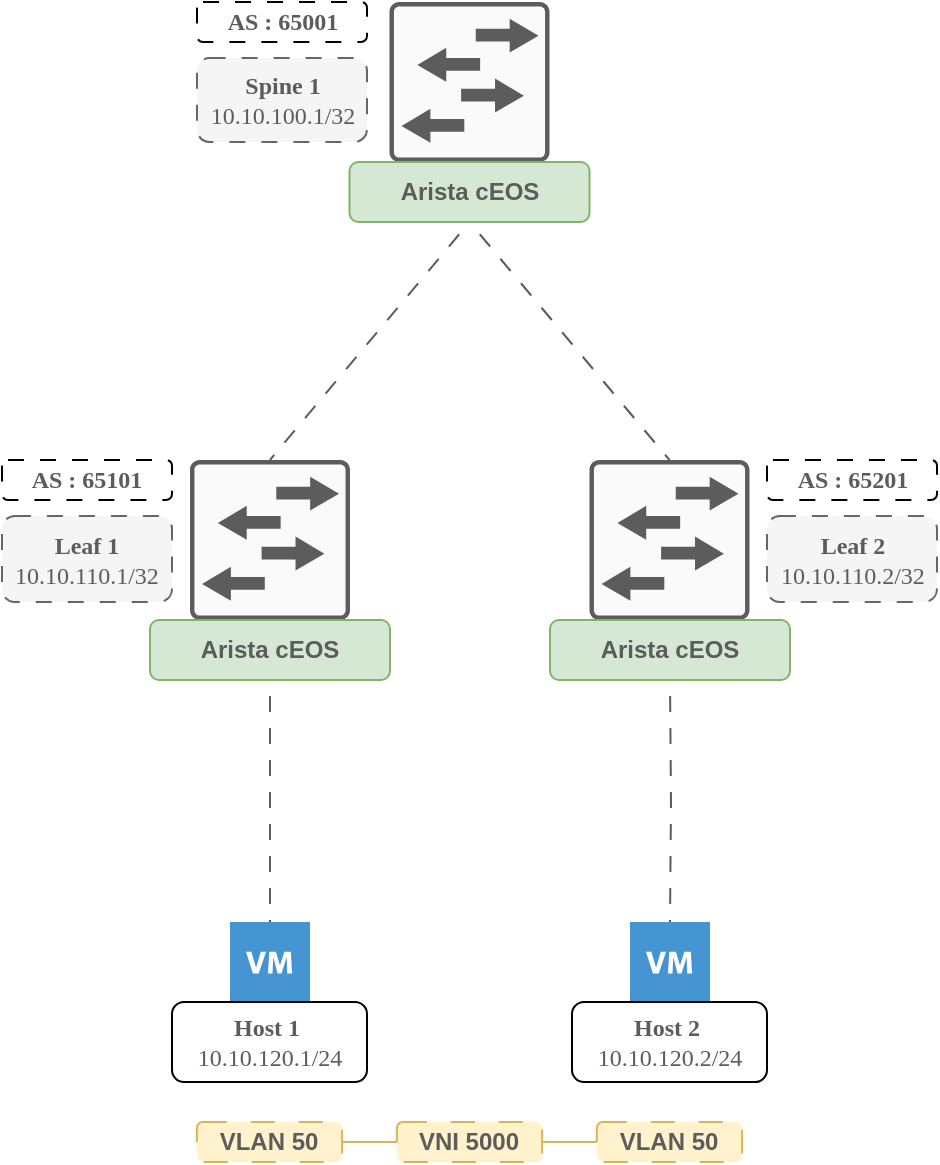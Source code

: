 <mxfile version="22.1.21" type="device">
  <diagram name="Page-1" id="O6sBWOfz2bUCuo58S4gg">
    <mxGraphModel dx="1182" dy="486" grid="1" gridSize="10" guides="1" tooltips="1" connect="1" arrows="1" fold="1" page="1" pageScale="1" pageWidth="1169" pageHeight="827" math="0" shadow="0">
      <root>
        <mxCell id="0" />
        <mxCell id="1" parent="0" />
        <mxCell id="aTlmoTqcXMnjitFqs7Kw-1" value="" style="sketch=0;points=[[0.015,0.015,0],[0.985,0.015,0],[0.985,0.985,0],[0.015,0.985,0],[0.25,0,0],[0.5,0,0],[0.75,0,0],[1,0.25,0],[1,0.5,0],[1,0.75,0],[0.75,1,0],[0.5,1,0],[0.25,1,0],[0,0.75,0],[0,0.5,0],[0,0.25,0]];verticalLabelPosition=bottom;html=1;verticalAlign=top;aspect=fixed;align=center;pointerEvents=1;shape=mxgraph.cisco19.rect;prIcon=l2_switch;fillColor=#FAFAFA;strokeColor=#5c5c5c;" parent="1" vertex="1">
          <mxGeometry x="561.75" y="80" width="80" height="80" as="geometry" />
        </mxCell>
        <mxCell id="aTlmoTqcXMnjitFqs7Kw-6" value="" style="sketch=0;points=[[0.015,0.015,0],[0.985,0.015,0],[0.985,0.985,0],[0.015,0.985,0],[0.25,0,0],[0.5,0,0],[0.75,0,0],[1,0.25,0],[1,0.5,0],[1,0.75,0],[0.75,1,0],[0.5,1,0],[0.25,1,0],[0,0.75,0],[0,0.5,0],[0,0.25,0]];verticalLabelPosition=bottom;html=1;verticalAlign=top;aspect=fixed;align=center;pointerEvents=1;shape=mxgraph.cisco19.rect;prIcon=l2_switch;fillColor=#FAFAFA;strokeColor=#5c5c5c;" parent="1" vertex="1">
          <mxGeometry x="661.75" y="309" width="80" height="80" as="geometry" />
        </mxCell>
        <mxCell id="aTlmoTqcXMnjitFqs7Kw-7" value="" style="sketch=0;points=[[0.015,0.015,0],[0.985,0.015,0],[0.985,0.985,0],[0.015,0.985,0],[0.25,0,0],[0.5,0,0],[0.75,0,0],[1,0.25,0],[1,0.5,0],[1,0.75,0],[0.75,1,0],[0.5,1,0],[0.25,1,0],[0,0.75,0],[0,0.5,0],[0,0.25,0]];verticalLabelPosition=bottom;html=1;verticalAlign=top;aspect=fixed;align=center;pointerEvents=1;shape=mxgraph.cisco19.rect;prIcon=l2_switch;fillColor=#FAFAFA;strokeColor=#5c5c5c;" parent="1" vertex="1">
          <mxGeometry x="462" y="309" width="80" height="80" as="geometry" />
        </mxCell>
        <mxCell id="aTlmoTqcXMnjitFqs7Kw-42" style="edgeStyle=orthogonalEdgeStyle;rounded=0;orthogonalLoop=1;jettySize=auto;html=1;exitX=0.5;exitY=1;exitDx=0;exitDy=0;endArrow=none;endFill=0;strokeColor=#5c5c5c;flowAnimation=1;" parent="1" source="aTlmoTqcXMnjitFqs7Kw-8" target="aTlmoTqcXMnjitFqs7Kw-27" edge="1">
          <mxGeometry relative="1" as="geometry" />
        </mxCell>
        <mxCell id="aTlmoTqcXMnjitFqs7Kw-8" value="&lt;b style=&quot;&quot;&gt;&lt;font color=&quot;#5c5c5c&quot;&gt;Arista cEOS&lt;/font&gt;&lt;/b&gt;" style="rounded=1;whiteSpace=wrap;html=1;fillColor=#d5e8d4;strokeColor=#82b366;" parent="1" vertex="1">
          <mxGeometry x="442" y="389" width="120" height="30" as="geometry" />
        </mxCell>
        <mxCell id="aTlmoTqcXMnjitFqs7Kw-41" style="edgeStyle=orthogonalEdgeStyle;rounded=0;orthogonalLoop=1;jettySize=auto;html=1;exitX=0.5;exitY=1;exitDx=0;exitDy=0;endArrow=none;endFill=0;strokeColor=#5c5c5c;flowAnimation=1;" parent="1" target="aTlmoTqcXMnjitFqs7Kw-36" edge="1">
          <mxGeometry relative="1" as="geometry">
            <mxPoint x="702" y="419" as="sourcePoint" />
          </mxGeometry>
        </mxCell>
        <mxCell id="aTlmoTqcXMnjitFqs7Kw-19" style="rounded=0;orthogonalLoop=1;jettySize=auto;html=1;exitX=0.5;exitY=1;exitDx=0;exitDy=0;entryX=0.5;entryY=0;entryDx=0;entryDy=0;entryPerimeter=0;endArrow=none;endFill=0;strokeColor=#5c5c5c;flowAnimation=1;" parent="1" source="aTlmoTqcXMnjitFqs7Kw-14" target="aTlmoTqcXMnjitFqs7Kw-7" edge="1">
          <mxGeometry relative="1" as="geometry" />
        </mxCell>
        <mxCell id="aTlmoTqcXMnjitFqs7Kw-20" style="rounded=0;orthogonalLoop=1;jettySize=auto;html=1;exitX=0.5;exitY=1;exitDx=0;exitDy=0;entryX=0.5;entryY=0;entryDx=0;entryDy=0;entryPerimeter=0;endArrow=none;endFill=0;strokeColor=#5c5c5c;flowAnimation=1;" parent="1" source="aTlmoTqcXMnjitFqs7Kw-14" target="aTlmoTqcXMnjitFqs7Kw-6" edge="1">
          <mxGeometry relative="1" as="geometry" />
        </mxCell>
        <mxCell id="aTlmoTqcXMnjitFqs7Kw-14" value="&lt;b style=&quot;&quot;&gt;&lt;font color=&quot;#5c5c5c&quot;&gt;Arista cEOS&lt;/font&gt;&lt;/b&gt;" style="rounded=1;whiteSpace=wrap;html=1;fillColor=#d5e8d4;strokeColor=#82b366;" parent="1" vertex="1">
          <mxGeometry x="541.75" y="160" width="120" height="30" as="geometry" />
        </mxCell>
        <mxCell id="aTlmoTqcXMnjitFqs7Kw-27" value="" style="shadow=0;dashed=0;html=1;strokeColor=none;fillColor=#4495D1;labelPosition=center;verticalLabelPosition=bottom;verticalAlign=top;align=center;outlineConnect=0;shape=mxgraph.veeam.2d.virtual_machine;" parent="1" vertex="1">
          <mxGeometry x="482" y="540" width="40" height="40" as="geometry" />
        </mxCell>
        <mxCell id="aTlmoTqcXMnjitFqs7Kw-30" value="&lt;div style=&quot;&quot;&gt;&lt;b style=&quot;color: rgb(92, 92, 92); font-family: Tahoma; background-color: initial;&quot;&gt;Spine 1&lt;/b&gt;&lt;/div&gt;&lt;font color=&quot;#5c5c5c&quot; face=&quot;Tahoma&quot;&gt;&lt;div style=&quot;&quot;&gt;10.10.100.1/32&lt;/div&gt;&lt;/font&gt;" style="rounded=1;whiteSpace=wrap;html=1;align=center;fillColor=#f5f5f5;fontColor=#333333;strokeColor=#666666;dashed=1;dashPattern=8 8;" parent="1" vertex="1">
          <mxGeometry x="465.5" y="108" width="85" height="42" as="geometry" />
        </mxCell>
        <mxCell id="aTlmoTqcXMnjitFqs7Kw-32" value="&lt;div style=&quot;&quot;&gt;&lt;b style=&quot;color: rgb(92, 92, 92); font-family: Tahoma; background-color: initial;&quot;&gt;Leaf 1&lt;/b&gt;&lt;/div&gt;&lt;font color=&quot;#5c5c5c&quot; face=&quot;Tahoma&quot;&gt;&lt;div style=&quot;&quot;&gt;10.10.110.1/32&lt;/div&gt;&lt;/font&gt;" style="rounded=1;whiteSpace=wrap;html=1;align=center;fillColor=#f5f5f5;fontColor=#333333;strokeColor=#666666;dashed=1;dashPattern=8 8;" parent="1" vertex="1">
          <mxGeometry x="368" y="337" width="85" height="43" as="geometry" />
        </mxCell>
        <mxCell id="aTlmoTqcXMnjitFqs7Kw-33" value="&lt;div style=&quot;&quot;&gt;&lt;b style=&quot;color: rgb(92, 92, 92); font-family: Tahoma; background-color: initial;&quot;&gt;Leaf 2&lt;/b&gt;&lt;/div&gt;&lt;font color=&quot;#5c5c5c&quot; face=&quot;Tahoma&quot;&gt;&lt;div style=&quot;&quot;&gt;10.10.110.2/32&lt;/div&gt;&lt;/font&gt;" style="rounded=1;whiteSpace=wrap;html=1;align=center;fillColor=#f5f5f5;fontColor=#333333;strokeColor=#666666;dashed=1;dashPattern=8 8;" parent="1" vertex="1">
          <mxGeometry x="750.5" y="337" width="85" height="43" as="geometry" />
        </mxCell>
        <mxCell id="aTlmoTqcXMnjitFqs7Kw-36" value="" style="shadow=0;dashed=0;html=1;strokeColor=none;fillColor=#4495D1;labelPosition=center;verticalLabelPosition=bottom;verticalAlign=top;align=center;outlineConnect=0;shape=mxgraph.veeam.2d.virtual_machine;" parent="1" vertex="1">
          <mxGeometry x="682" y="540" width="40" height="40" as="geometry" />
        </mxCell>
        <mxCell id="aTlmoTqcXMnjitFqs7Kw-43" value="&lt;div style=&quot;&quot;&gt;&lt;font face=&quot;Tahoma&quot; color=&quot;#5c5c5c&quot;&gt;&lt;b&gt;Host 1&amp;nbsp;&lt;/b&gt;&lt;/font&gt;&lt;/div&gt;&lt;div style=&quot;&quot;&gt;&lt;font face=&quot;Tahoma&quot; color=&quot;#5c5c5c&quot;&gt;10.10.120.1/24&lt;/font&gt;&lt;/div&gt;" style="rounded=1;whiteSpace=wrap;html=1;align=center;" parent="1" vertex="1">
          <mxGeometry x="453" y="580" width="97.5" height="40" as="geometry" />
        </mxCell>
        <mxCell id="aTlmoTqcXMnjitFqs7Kw-44" value="&lt;div style=&quot;&quot;&gt;&lt;font face=&quot;Tahoma&quot; color=&quot;#5c5c5c&quot;&gt;&lt;b&gt;Host 2&amp;nbsp;&lt;/b&gt;&lt;/font&gt;&lt;/div&gt;&lt;div style=&quot;&quot;&gt;&lt;font face=&quot;Tahoma&quot; color=&quot;#5c5c5c&quot;&gt;10.10.120.2/24&lt;/font&gt;&lt;/div&gt;" style="rounded=1;whiteSpace=wrap;html=1;align=center;" parent="1" vertex="1">
          <mxGeometry x="653" y="580" width="97.5" height="40" as="geometry" />
        </mxCell>
        <mxCell id="2" value="&lt;b style=&quot;&quot;&gt;&lt;font color=&quot;#5c5c5c&quot;&gt;Arista cEOS&lt;/font&gt;&lt;/b&gt;" style="rounded=1;whiteSpace=wrap;html=1;fillColor=#d5e8d4;strokeColor=#82b366;" parent="1" vertex="1">
          <mxGeometry x="642" y="389" width="120" height="30" as="geometry" />
        </mxCell>
        <mxCell id="9c6Ar1EA6Zs8SLTOgEZa-5" value="" style="edgeStyle=orthogonalEdgeStyle;rounded=0;orthogonalLoop=1;jettySize=auto;html=1;endArrow=none;endFill=0;fillColor=#fff2cc;strokeColor=#d6b656;" edge="1" parent="1" source="WrZud4rfimy0aiVwPLGJ-2" target="9c6Ar1EA6Zs8SLTOgEZa-3">
          <mxGeometry relative="1" as="geometry" />
        </mxCell>
        <mxCell id="WrZud4rfimy0aiVwPLGJ-2" value="&lt;font color=&quot;#5c5c5c&quot;&gt;&lt;b&gt;VNI 5000&lt;/b&gt;&lt;/font&gt;" style="rounded=1;whiteSpace=wrap;html=1;fillColor=#fff2cc;strokeColor=#d6b656;dashed=1;dashPattern=12 12;" parent="1" vertex="1">
          <mxGeometry x="565.44" y="640" width="72.63" height="20" as="geometry" />
        </mxCell>
        <mxCell id="9c6Ar1EA6Zs8SLTOgEZa-4" value="" style="edgeStyle=orthogonalEdgeStyle;rounded=0;orthogonalLoop=1;jettySize=auto;html=1;endArrow=none;endFill=0;fillColor=#fff2cc;strokeColor=#d6b656;" edge="1" parent="1" source="9c6Ar1EA6Zs8SLTOgEZa-2" target="WrZud4rfimy0aiVwPLGJ-2">
          <mxGeometry relative="1" as="geometry" />
        </mxCell>
        <mxCell id="9c6Ar1EA6Zs8SLTOgEZa-2" value="&lt;font color=&quot;#5c5c5c&quot;&gt;&lt;b&gt;VLAN 50&lt;/b&gt;&lt;/font&gt;" style="rounded=1;whiteSpace=wrap;html=1;fillColor=#fff2cc;strokeColor=#d6b656;dashed=1;dashPattern=12 12;" vertex="1" parent="1">
          <mxGeometry x="465.43" y="640" width="72.63" height="20" as="geometry" />
        </mxCell>
        <mxCell id="9c6Ar1EA6Zs8SLTOgEZa-3" value="&lt;font color=&quot;#5c5c5c&quot;&gt;&lt;b&gt;VLAN 50&lt;/b&gt;&lt;/font&gt;" style="rounded=1;whiteSpace=wrap;html=1;fillColor=#fff2cc;strokeColor=#d6b656;dashed=1;dashPattern=12 12;" vertex="1" parent="1">
          <mxGeometry x="665.43" y="640" width="72.63" height="20" as="geometry" />
        </mxCell>
        <mxCell id="9c6Ar1EA6Zs8SLTOgEZa-6" value="&lt;div style=&quot;&quot;&gt;&lt;font face=&quot;Tahoma&quot; color=&quot;#5c5c5c&quot;&gt;&lt;b&gt;AS : 65001&lt;/b&gt;&lt;/font&gt;&lt;/div&gt;" style="rounded=1;whiteSpace=wrap;html=1;align=center;dashed=1;dashPattern=8 8;" vertex="1" parent="1">
          <mxGeometry x="465.5" y="80" width="85" height="20" as="geometry" />
        </mxCell>
        <mxCell id="9c6Ar1EA6Zs8SLTOgEZa-7" value="&lt;div style=&quot;&quot;&gt;&lt;font face=&quot;Tahoma&quot; color=&quot;#5c5c5c&quot;&gt;&lt;b&gt;AS : 65201&lt;/b&gt;&lt;/font&gt;&lt;/div&gt;" style="rounded=1;whiteSpace=wrap;html=1;align=center;dashed=1;dashPattern=8 8;" vertex="1" parent="1">
          <mxGeometry x="750.5" y="309" width="85" height="20" as="geometry" />
        </mxCell>
        <mxCell id="9c6Ar1EA6Zs8SLTOgEZa-8" value="&lt;div style=&quot;&quot;&gt;&lt;font face=&quot;Tahoma&quot; color=&quot;#5c5c5c&quot;&gt;&lt;b&gt;AS : 65101&lt;/b&gt;&lt;/font&gt;&lt;/div&gt;" style="rounded=1;whiteSpace=wrap;html=1;align=center;dashed=1;dashPattern=8 8;" vertex="1" parent="1">
          <mxGeometry x="368" y="309" width="85" height="20" as="geometry" />
        </mxCell>
      </root>
    </mxGraphModel>
  </diagram>
</mxfile>
